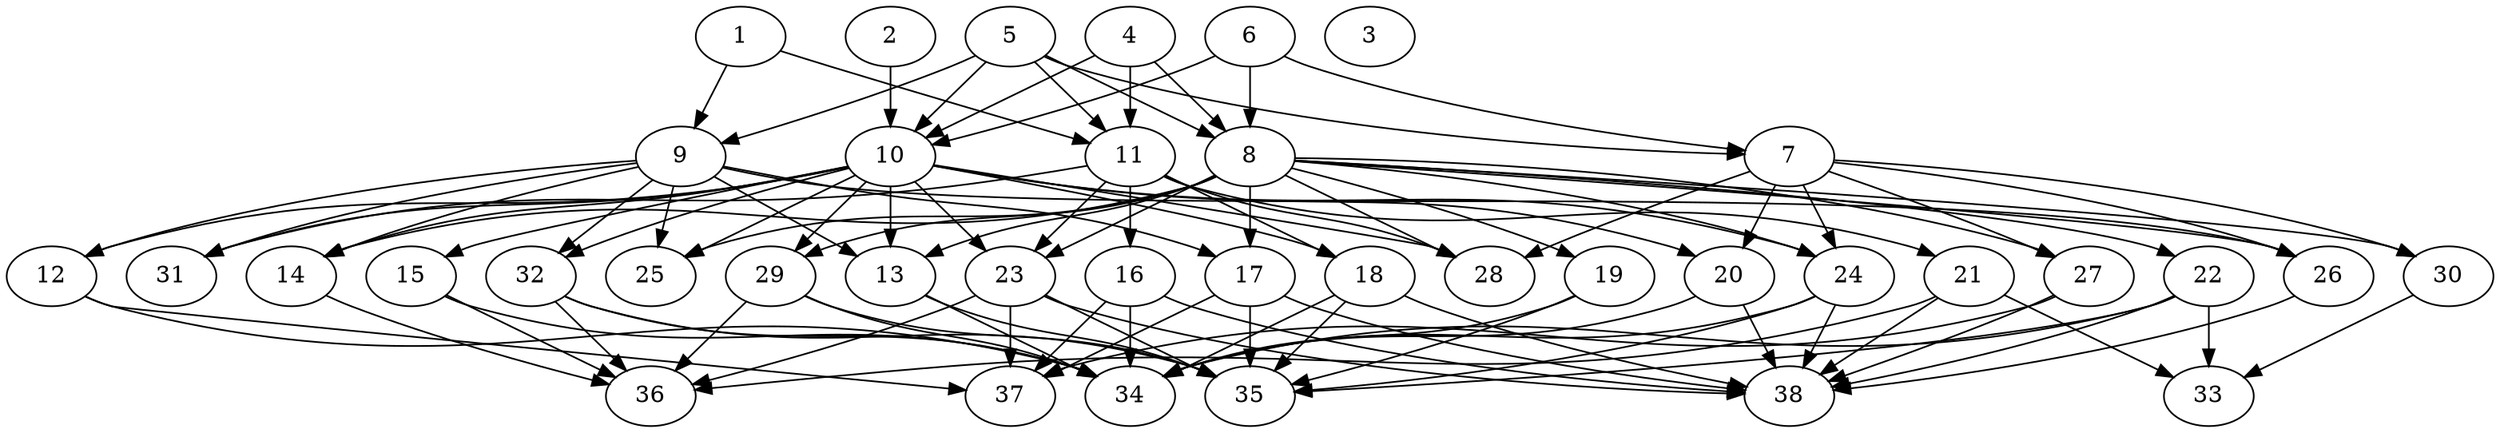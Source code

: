 // DAG (tier=3-complex, mode=compute, n=38, ccr=0.453, fat=0.741, density=0.647, regular=0.273, jump=0.264, mindata=1048576, maxdata=16777216)
// DAG automatically generated by daggen at Sun Aug 24 16:33:34 2025
// /home/ermia/Project/Environments/daggen/bin/daggen --dot --ccr 0.453 --fat 0.741 --regular 0.273 --density 0.647 --jump 0.264 --mindata 1048576 --maxdata 16777216 -n 38 
digraph G {
  1 [size="1861927441692209709056", alpha="0.19", expect_size="930963720846104854528"]
  1 -> 9 [size ="1210779768455168"]
  1 -> 11 [size ="1210779768455168"]
  2 [size="1155964106951335346176", alpha="0.20", expect_size="577982053475667673088"]
  2 -> 10 [size ="881156169924608"]
  3 [size="806476133481578496000", alpha="0.04", expect_size="403238066740789248000"]
  4 [size="150847615898000544", alpha="0.12", expect_size="75423807949000272"]
  4 -> 8 [size ="56489095987200"]
  4 -> 10 [size ="56489095987200"]
  4 -> 11 [size ="56489095987200"]
  5 [size="794345392013173760", alpha="0.09", expect_size="397172696006586880"]
  5 -> 7 [size ="761701049827328"]
  5 -> 8 [size ="761701049827328"]
  5 -> 9 [size ="761701049827328"]
  5 -> 10 [size ="761701049827328"]
  5 -> 11 [size ="761701049827328"]
  6 [size="258886033685532901376", alpha="0.13", expect_size="129443016842766450688"]
  6 -> 7 [size ="324959373099008"]
  6 -> 8 [size ="324959373099008"]
  6 -> 10 [size ="324959373099008"]
  7 [size="8672969203232379", alpha="0.09", expect_size="4336484601616189"]
  7 -> 20 [size ="267880138539008"]
  7 -> 24 [size ="267880138539008"]
  7 -> 26 [size ="267880138539008"]
  7 -> 27 [size ="267880138539008"]
  7 -> 28 [size ="267880138539008"]
  7 -> 30 [size ="267880138539008"]
  8 [size="8233512568269550", alpha="0.05", expect_size="4116756284134775"]
  8 -> 13 [size ="658502372556800"]
  8 -> 14 [size ="658502372556800"]
  8 -> 17 [size ="658502372556800"]
  8 -> 19 [size ="658502372556800"]
  8 -> 22 [size ="658502372556800"]
  8 -> 23 [size ="658502372556800"]
  8 -> 24 [size ="658502372556800"]
  8 -> 25 [size ="658502372556800"]
  8 -> 26 [size ="658502372556800"]
  8 -> 27 [size ="658502372556800"]
  8 -> 28 [size ="658502372556800"]
  8 -> 29 [size ="658502372556800"]
  8 -> 30 [size ="658502372556800"]
  9 [size="1828192676768282312704", alpha="0.06", expect_size="914096338384141156352"]
  9 -> 12 [size ="1196110483816448"]
  9 -> 13 [size ="1196110483816448"]
  9 -> 14 [size ="1196110483816448"]
  9 -> 17 [size ="1196110483816448"]
  9 -> 25 [size ="1196110483816448"]
  9 -> 26 [size ="1196110483816448"]
  9 -> 31 [size ="1196110483816448"]
  9 -> 32 [size ="1196110483816448"]
  10 [size="85499603134926784", alpha="0.07", expect_size="42749801567463392"]
  10 -> 12 [size ="1578597814894592"]
  10 -> 13 [size ="1578597814894592"]
  10 -> 14 [size ="1578597814894592"]
  10 -> 15 [size ="1578597814894592"]
  10 -> 18 [size ="1578597814894592"]
  10 -> 20 [size ="1578597814894592"]
  10 -> 23 [size ="1578597814894592"]
  10 -> 24 [size ="1578597814894592"]
  10 -> 25 [size ="1578597814894592"]
  10 -> 28 [size ="1578597814894592"]
  10 -> 29 [size ="1578597814894592"]
  10 -> 31 [size ="1578597814894592"]
  10 -> 32 [size ="1578597814894592"]
  11 [size="311139238038100224", alpha="0.06", expect_size="155569619019050112"]
  11 -> 16 [size ="151875957555200"]
  11 -> 18 [size ="151875957555200"]
  11 -> 21 [size ="151875957555200"]
  11 -> 23 [size ="151875957555200"]
  11 -> 28 [size ="151875957555200"]
  11 -> 31 [size ="151875957555200"]
  12 [size="1347986445435980544", alpha="0.04", expect_size="673993222717990272"]
  12 -> 34 [size ="1047387132919808"]
  12 -> 37 [size ="1047387132919808"]
  13 [size="50022430777121912", alpha="0.19", expect_size="25011215388560956"]
  13 -> 34 [size ="893753199951872"]
  13 -> 35 [size ="893753199951872"]
  14 [size="19015606771815260", alpha="0.15", expect_size="9507803385907630"]
  14 -> 36 [size ="550240683819008"]
  15 [size="3619531740842626646016", alpha="0.08", expect_size="1809765870421313323008"]
  15 -> 34 [size ="1885927152549888"]
  15 -> 36 [size ="1885927152549888"]
  16 [size="3120123534211284992000", alpha="0.11", expect_size="1560061767105642496000"]
  16 -> 34 [size ="1708196574003200"]
  16 -> 37 [size ="1708196574003200"]
  16 -> 38 [size ="1708196574003200"]
  17 [size="113184988674568192", alpha="0.16", expect_size="56592494337284096"]
  17 -> 35 [size ="2045641383477248"]
  17 -> 37 [size ="2045641383477248"]
  17 -> 38 [size ="2045641383477248"]
  18 [size="942015542500258048", alpha="0.18", expect_size="471007771250129024"]
  18 -> 34 [size ="1072468844347392"]
  18 -> 35 [size ="1072468844347392"]
  18 -> 38 [size ="1072468844347392"]
  19 [size="3278857259282897829888", alpha="0.11", expect_size="1639428629641448914944"]
  19 -> 34 [size ="1765651525926912"]
  19 -> 35 [size ="1765651525926912"]
  20 [size="11782311479857330", alpha="0.13", expect_size="5891155739928665"]
  20 -> 34 [size ="20967837401088"]
  20 -> 38 [size ="20967837401088"]
  21 [size="62736711437980512", alpha="0.08", expect_size="31368355718990256"]
  21 -> 33 [size ="2073770676191232"]
  21 -> 36 [size ="2073770676191232"]
  21 -> 38 [size ="2073770676191232"]
  22 [size="1414119525718766592", alpha="0.16", expect_size="707059762859383296"]
  22 -> 33 [size ="1742362065764352"]
  22 -> 34 [size ="1742362065764352"]
  22 -> 35 [size ="1742362065764352"]
  22 -> 38 [size ="1742362065764352"]
  23 [size="59050642293221640", alpha="0.16", expect_size="29525321146610820"]
  23 -> 35 [size ="2019005372039168"]
  23 -> 36 [size ="2019005372039168"]
  23 -> 37 [size ="2019005372039168"]
  23 -> 38 [size ="2019005372039168"]
  24 [size="115119901828214432", alpha="0.18", expect_size="57559950914107216"]
  24 -> 34 [size ="2077993434349568"]
  24 -> 35 [size ="2077993434349568"]
  24 -> 38 [size ="2077993434349568"]
  25 [size="25889777459325992", alpha="0.07", expect_size="12944888729662996"]
  26 [size="1323013214758828800", alpha="0.07", expect_size="661506607379414400"]
  26 -> 38 [size ="538213928140800"]
  27 [size="714647427252364509184", alpha="0.11", expect_size="357323713626182254592"]
  27 -> 37 [size ="639466616127488"]
  27 -> 38 [size ="639466616127488"]
  28 [size="1422041615167009536", alpha="0.10", expect_size="711020807583504768"]
  29 [size="2718863706321584128", alpha="0.18", expect_size="1359431853160792064"]
  29 -> 34 [size ="15584095895552"]
  29 -> 35 [size ="15584095895552"]
  29 -> 36 [size ="15584095895552"]
  30 [size="3814855470937010077696", alpha="0.17", expect_size="1907427735468505038848"]
  30 -> 33 [size ="1953179000373248"]
  31 [size="32216227453615240", alpha="0.09", expect_size="16108113726807620"]
  32 [size="642778116193706880", alpha="0.08", expect_size="321389058096853440"]
  32 -> 34 [size ="1231629594918912"]
  32 -> 35 [size ="1231629594918912"]
  32 -> 36 [size ="1231629594918912"]
  33 [size="2648821750666447", alpha="0.15", expect_size="1324410875333223"]
  34 [size="2815128248288706297856", alpha="0.07", expect_size="1407564124144353148928"]
  35 [size="33076206945564616", alpha="0.20", expect_size="16538103472782308"]
  36 [size="9593932934124288", alpha="0.12", expect_size="4796966467062144"]
  37 [size="2676004002309276172288", alpha="0.15", expect_size="1338002001154638086144"]
  38 [size="10755055475407676", alpha="0.19", expect_size="5377527737703838"]
}